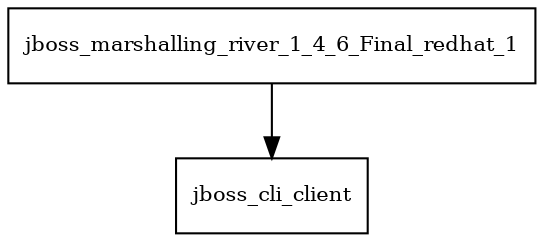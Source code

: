 digraph jboss_marshalling_river_1_4_6_Final_redhat_1_dependencies {
  node [shape = box, fontsize=10.0];
  jboss_marshalling_river_1_4_6_Final_redhat_1 -> jboss_cli_client;
}
